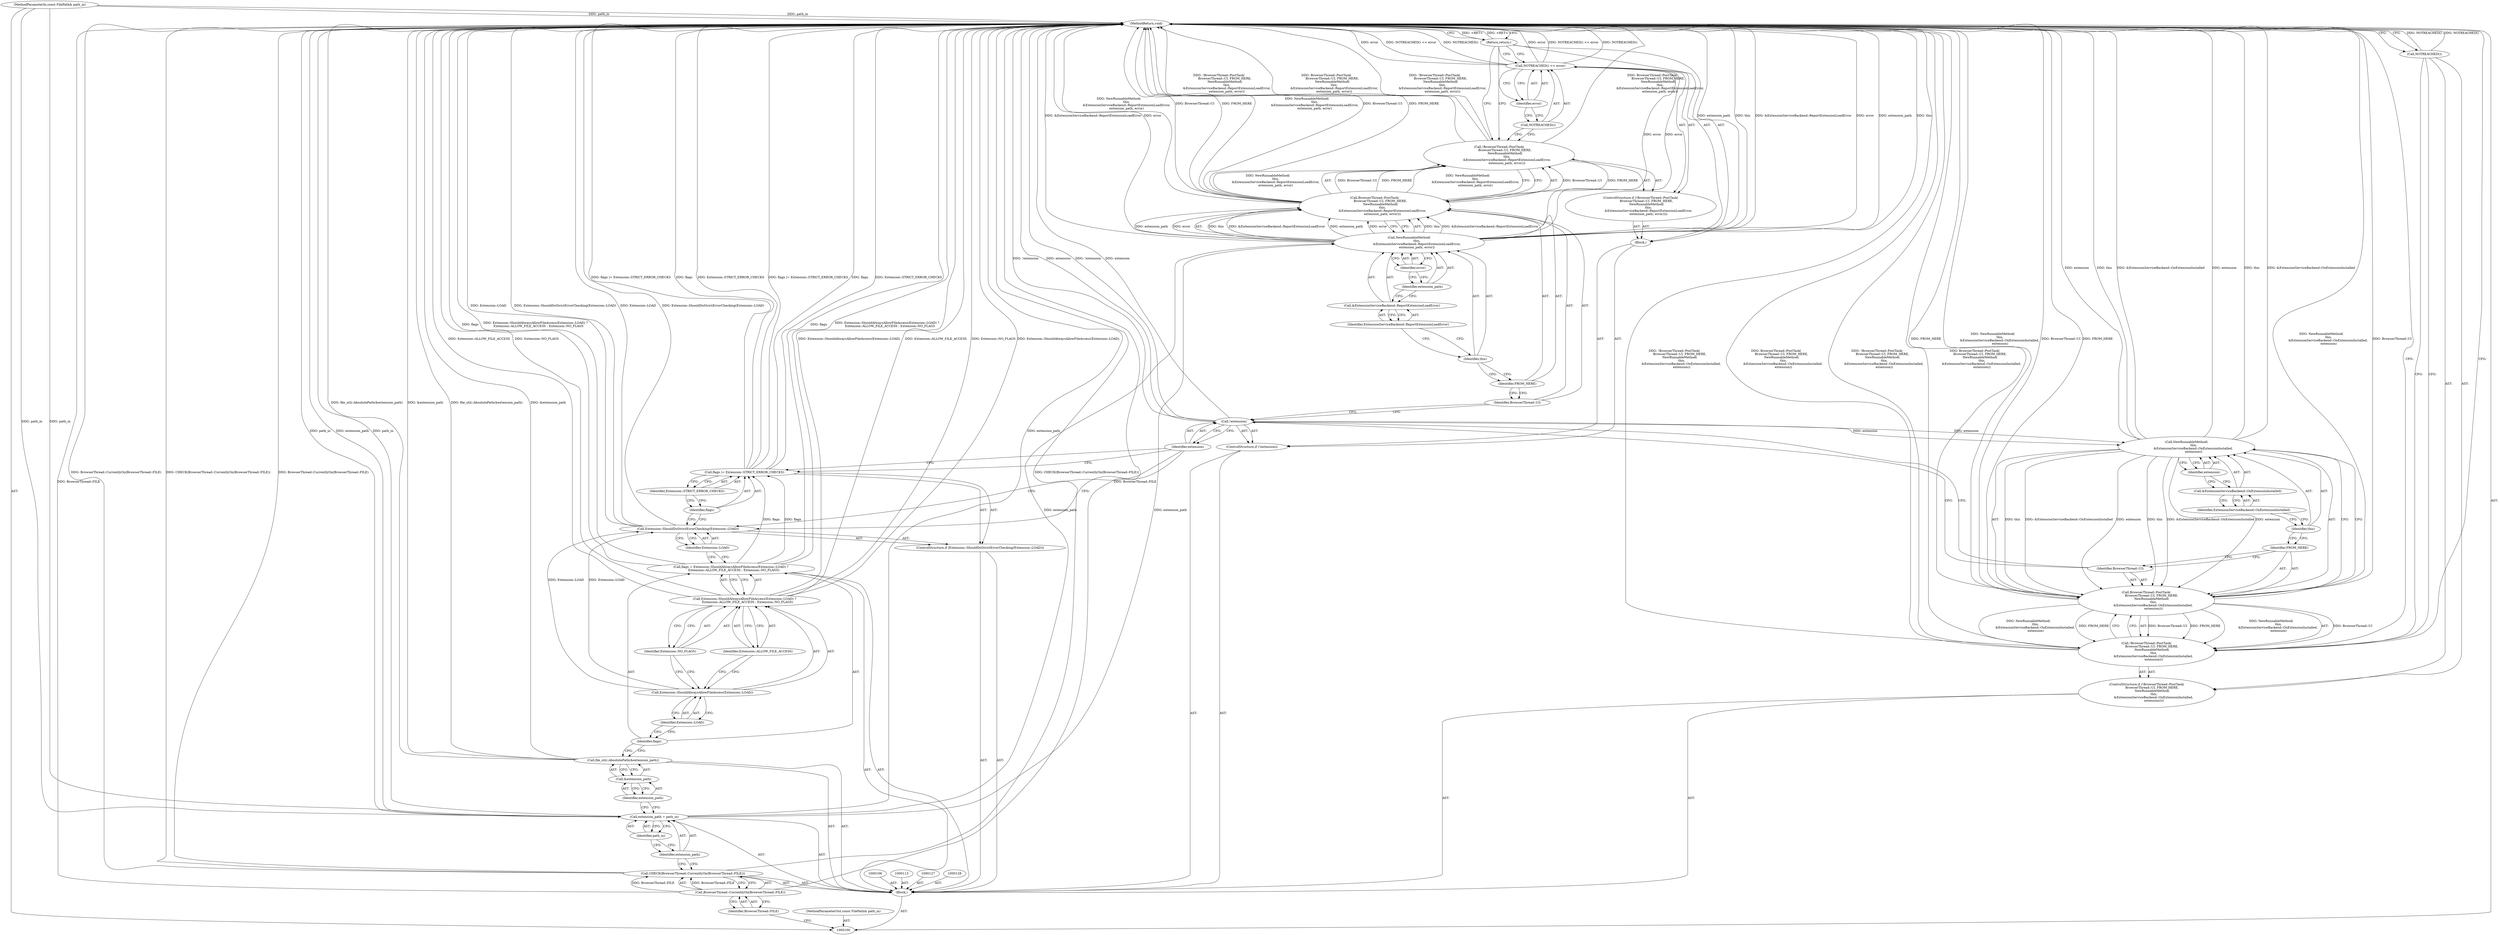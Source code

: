 digraph "1_Chrome_5fb88938e3210391f8c948f127fd96d9c2979119" {
"1000159" [label="(MethodReturn,void)"];
"1000101" [label="(MethodParameterIn,const FilePath& path_in)"];
"1000232" [label="(MethodParameterOut,const FilePath& path_in)"];
"1000102" [label="(Block,)"];
"1000126" [label="(Identifier,Extension::STRICT_ERROR_CHECKS)"];
"1000124" [label="(Call,flags |= Extension::STRICT_ERROR_CHECKS)"];
"1000125" [label="(Identifier,flags)"];
"1000132" [label="(Block,)"];
"1000129" [label="(ControlStructure,if (!extension))"];
"1000130" [label="(Call,!extension)"];
"1000131" [label="(Identifier,extension)"];
"1000133" [label="(ControlStructure,if (!BrowserThread::PostTask(\n            BrowserThread::UI, FROM_HERE,\n            NewRunnableMethod(\n                this,\n                &ExtensionServiceBackend::ReportExtensionLoadError,\n                extension_path, error))))"];
"1000134" [label="(Call,!BrowserThread::PostTask(\n            BrowserThread::UI, FROM_HERE,\n            NewRunnableMethod(\n                this,\n                &ExtensionServiceBackend::ReportExtensionLoadError,\n                extension_path, error)))"];
"1000135" [label="(Call,BrowserThread::PostTask(\n            BrowserThread::UI, FROM_HERE,\n            NewRunnableMethod(\n                this,\n                &ExtensionServiceBackend::ReportExtensionLoadError,\n                extension_path, error)))"];
"1000103" [label="(Call,CHECK(BrowserThread::CurrentlyOn(BrowserThread::FILE)))"];
"1000105" [label="(Identifier,BrowserThread::FILE)"];
"1000104" [label="(Call,BrowserThread::CurrentlyOn(BrowserThread::FILE))"];
"1000136" [label="(Identifier,BrowserThread::UI)"];
"1000137" [label="(Identifier,FROM_HERE)"];
"1000138" [label="(Call,NewRunnableMethod(\n                this,\n                &ExtensionServiceBackend::ReportExtensionLoadError,\n                extension_path, error))"];
"1000139" [label="(Identifier,this)"];
"1000140" [label="(Call,&ExtensionServiceBackend::ReportExtensionLoadError)"];
"1000141" [label="(Identifier,ExtensionServiceBackend::ReportExtensionLoadError)"];
"1000142" [label="(Identifier,extension_path)"];
"1000143" [label="(Identifier,error)"];
"1000146" [label="(Identifier,error)"];
"1000144" [label="(Call,NOTREACHED() << error)"];
"1000145" [label="(Call,NOTREACHED())"];
"1000147" [label="(Return,return;)"];
"1000148" [label="(ControlStructure,if (!BrowserThread::PostTask(\n           BrowserThread::UI, FROM_HERE,\n           NewRunnableMethod(\n               this,\n              &ExtensionServiceBackend::OnExtensionInstalled,\n               extension))))"];
"1000149" [label="(Call,!BrowserThread::PostTask(\n           BrowserThread::UI, FROM_HERE,\n           NewRunnableMethod(\n               this,\n              &ExtensionServiceBackend::OnExtensionInstalled,\n               extension)))"];
"1000150" [label="(Call,BrowserThread::PostTask(\n           BrowserThread::UI, FROM_HERE,\n           NewRunnableMethod(\n               this,\n              &ExtensionServiceBackend::OnExtensionInstalled,\n               extension)))"];
"1000151" [label="(Identifier,BrowserThread::UI)"];
"1000152" [label="(Identifier,FROM_HERE)"];
"1000153" [label="(Call,NewRunnableMethod(\n               this,\n              &ExtensionServiceBackend::OnExtensionInstalled,\n               extension))"];
"1000154" [label="(Identifier,this)"];
"1000155" [label="(Call,&ExtensionServiceBackend::OnExtensionInstalled)"];
"1000156" [label="(Identifier,ExtensionServiceBackend::OnExtensionInstalled)"];
"1000157" [label="(Identifier,extension)"];
"1000158" [label="(Call,NOTREACHED())"];
"1000107" [label="(Call,extension_path = path_in)"];
"1000108" [label="(Identifier,extension_path)"];
"1000109" [label="(Identifier,path_in)"];
"1000110" [label="(Call,file_util::AbsolutePath(&extension_path))"];
"1000111" [label="(Call,&extension_path)"];
"1000112" [label="(Identifier,extension_path)"];
"1000116" [label="(Call,Extension::ShouldAlwaysAllowFileAccess(Extension::LOAD) ?\n      Extension::ALLOW_FILE_ACCESS : Extension::NO_FLAGS)"];
"1000117" [label="(Call,Extension::ShouldAlwaysAllowFileAccess(Extension::LOAD))"];
"1000118" [label="(Identifier,Extension::LOAD)"];
"1000114" [label="(Call,flags = Extension::ShouldAlwaysAllowFileAccess(Extension::LOAD) ?\n      Extension::ALLOW_FILE_ACCESS : Extension::NO_FLAGS)"];
"1000115" [label="(Identifier,flags)"];
"1000120" [label="(Identifier,Extension::NO_FLAGS)"];
"1000119" [label="(Identifier,Extension::ALLOW_FILE_ACCESS)"];
"1000121" [label="(ControlStructure,if (Extension::ShouldDoStrictErrorChecking(Extension::LOAD)))"];
"1000123" [label="(Identifier,Extension::LOAD)"];
"1000122" [label="(Call,Extension::ShouldDoStrictErrorChecking(Extension::LOAD))"];
"1000159" -> "1000100"  [label="AST: "];
"1000159" -> "1000147"  [label="CFG: "];
"1000159" -> "1000158"  [label="CFG: "];
"1000159" -> "1000149"  [label="CFG: "];
"1000147" -> "1000159"  [label="DDG: <RET>"];
"1000116" -> "1000159"  [label="DDG: Extension::ShouldAlwaysAllowFileAccess(Extension::LOAD)"];
"1000116" -> "1000159"  [label="DDG: Extension::ALLOW_FILE_ACCESS"];
"1000116" -> "1000159"  [label="DDG: Extension::NO_FLAGS"];
"1000138" -> "1000159"  [label="DDG: extension_path"];
"1000138" -> "1000159"  [label="DDG: this"];
"1000138" -> "1000159"  [label="DDG: &ExtensionServiceBackend::ReportExtensionLoadError"];
"1000138" -> "1000159"  [label="DDG: error"];
"1000124" -> "1000159"  [label="DDG: flags"];
"1000124" -> "1000159"  [label="DDG: Extension::STRICT_ERROR_CHECKS"];
"1000124" -> "1000159"  [label="DDG: flags |= Extension::STRICT_ERROR_CHECKS"];
"1000107" -> "1000159"  [label="DDG: extension_path"];
"1000107" -> "1000159"  [label="DDG: path_in"];
"1000153" -> "1000159"  [label="DDG: extension"];
"1000153" -> "1000159"  [label="DDG: this"];
"1000153" -> "1000159"  [label="DDG: &ExtensionServiceBackend::OnExtensionInstalled"];
"1000103" -> "1000159"  [label="DDG: BrowserThread::CurrentlyOn(BrowserThread::FILE)"];
"1000103" -> "1000159"  [label="DDG: CHECK(BrowserThread::CurrentlyOn(BrowserThread::FILE))"];
"1000104" -> "1000159"  [label="DDG: BrowserThread::FILE"];
"1000114" -> "1000159"  [label="DDG: flags"];
"1000114" -> "1000159"  [label="DDG: Extension::ShouldAlwaysAllowFileAccess(Extension::LOAD) ?\n      Extension::ALLOW_FILE_ACCESS : Extension::NO_FLAGS"];
"1000149" -> "1000159"  [label="DDG: !BrowserThread::PostTask(\n           BrowserThread::UI, FROM_HERE,\n           NewRunnableMethod(\n               this,\n              &ExtensionServiceBackend::OnExtensionInstalled,\n               extension))"];
"1000149" -> "1000159"  [label="DDG: BrowserThread::PostTask(\n           BrowserThread::UI, FROM_HERE,\n           NewRunnableMethod(\n               this,\n              &ExtensionServiceBackend::OnExtensionInstalled,\n               extension))"];
"1000150" -> "1000159"  [label="DDG: NewRunnableMethod(\n               this,\n              &ExtensionServiceBackend::OnExtensionInstalled,\n               extension)"];
"1000150" -> "1000159"  [label="DDG: BrowserThread::UI"];
"1000150" -> "1000159"  [label="DDG: FROM_HERE"];
"1000135" -> "1000159"  [label="DDG: NewRunnableMethod(\n                this,\n                &ExtensionServiceBackend::ReportExtensionLoadError,\n                extension_path, error)"];
"1000135" -> "1000159"  [label="DDG: BrowserThread::UI"];
"1000135" -> "1000159"  [label="DDG: FROM_HERE"];
"1000144" -> "1000159"  [label="DDG: error"];
"1000144" -> "1000159"  [label="DDG: NOTREACHED() << error"];
"1000144" -> "1000159"  [label="DDG: NOTREACHED()"];
"1000130" -> "1000159"  [label="DDG: !extension"];
"1000130" -> "1000159"  [label="DDG: extension"];
"1000122" -> "1000159"  [label="DDG: Extension::LOAD"];
"1000122" -> "1000159"  [label="DDG: Extension::ShouldDoStrictErrorChecking(Extension::LOAD)"];
"1000134" -> "1000159"  [label="DDG: !BrowserThread::PostTask(\n            BrowserThread::UI, FROM_HERE,\n            NewRunnableMethod(\n                this,\n                &ExtensionServiceBackend::ReportExtensionLoadError,\n                extension_path, error))"];
"1000134" -> "1000159"  [label="DDG: BrowserThread::PostTask(\n            BrowserThread::UI, FROM_HERE,\n            NewRunnableMethod(\n                this,\n                &ExtensionServiceBackend::ReportExtensionLoadError,\n                extension_path, error))"];
"1000158" -> "1000159"  [label="DDG: NOTREACHED()"];
"1000101" -> "1000159"  [label="DDG: path_in"];
"1000110" -> "1000159"  [label="DDG: file_util::AbsolutePath(&extension_path)"];
"1000110" -> "1000159"  [label="DDG: &extension_path"];
"1000101" -> "1000100"  [label="AST: "];
"1000101" -> "1000159"  [label="DDG: path_in"];
"1000101" -> "1000107"  [label="DDG: path_in"];
"1000232" -> "1000100"  [label="AST: "];
"1000102" -> "1000100"  [label="AST: "];
"1000103" -> "1000102"  [label="AST: "];
"1000106" -> "1000102"  [label="AST: "];
"1000107" -> "1000102"  [label="AST: "];
"1000110" -> "1000102"  [label="AST: "];
"1000113" -> "1000102"  [label="AST: "];
"1000114" -> "1000102"  [label="AST: "];
"1000121" -> "1000102"  [label="AST: "];
"1000127" -> "1000102"  [label="AST: "];
"1000128" -> "1000102"  [label="AST: "];
"1000129" -> "1000102"  [label="AST: "];
"1000148" -> "1000102"  [label="AST: "];
"1000126" -> "1000124"  [label="AST: "];
"1000126" -> "1000125"  [label="CFG: "];
"1000124" -> "1000126"  [label="CFG: "];
"1000124" -> "1000121"  [label="AST: "];
"1000124" -> "1000126"  [label="CFG: "];
"1000125" -> "1000124"  [label="AST: "];
"1000126" -> "1000124"  [label="AST: "];
"1000131" -> "1000124"  [label="CFG: "];
"1000124" -> "1000159"  [label="DDG: flags"];
"1000124" -> "1000159"  [label="DDG: Extension::STRICT_ERROR_CHECKS"];
"1000124" -> "1000159"  [label="DDG: flags |= Extension::STRICT_ERROR_CHECKS"];
"1000114" -> "1000124"  [label="DDG: flags"];
"1000125" -> "1000124"  [label="AST: "];
"1000125" -> "1000122"  [label="CFG: "];
"1000126" -> "1000125"  [label="CFG: "];
"1000132" -> "1000129"  [label="AST: "];
"1000133" -> "1000132"  [label="AST: "];
"1000147" -> "1000132"  [label="AST: "];
"1000129" -> "1000102"  [label="AST: "];
"1000130" -> "1000129"  [label="AST: "];
"1000132" -> "1000129"  [label="AST: "];
"1000130" -> "1000129"  [label="AST: "];
"1000130" -> "1000131"  [label="CFG: "];
"1000131" -> "1000130"  [label="AST: "];
"1000136" -> "1000130"  [label="CFG: "];
"1000151" -> "1000130"  [label="CFG: "];
"1000130" -> "1000159"  [label="DDG: !extension"];
"1000130" -> "1000159"  [label="DDG: extension"];
"1000130" -> "1000153"  [label="DDG: extension"];
"1000131" -> "1000130"  [label="AST: "];
"1000131" -> "1000124"  [label="CFG: "];
"1000131" -> "1000122"  [label="CFG: "];
"1000130" -> "1000131"  [label="CFG: "];
"1000133" -> "1000132"  [label="AST: "];
"1000134" -> "1000133"  [label="AST: "];
"1000144" -> "1000133"  [label="AST: "];
"1000134" -> "1000133"  [label="AST: "];
"1000134" -> "1000135"  [label="CFG: "];
"1000135" -> "1000134"  [label="AST: "];
"1000145" -> "1000134"  [label="CFG: "];
"1000147" -> "1000134"  [label="CFG: "];
"1000134" -> "1000159"  [label="DDG: !BrowserThread::PostTask(\n            BrowserThread::UI, FROM_HERE,\n            NewRunnableMethod(\n                this,\n                &ExtensionServiceBackend::ReportExtensionLoadError,\n                extension_path, error))"];
"1000134" -> "1000159"  [label="DDG: BrowserThread::PostTask(\n            BrowserThread::UI, FROM_HERE,\n            NewRunnableMethod(\n                this,\n                &ExtensionServiceBackend::ReportExtensionLoadError,\n                extension_path, error))"];
"1000135" -> "1000134"  [label="DDG: BrowserThread::UI"];
"1000135" -> "1000134"  [label="DDG: FROM_HERE"];
"1000135" -> "1000134"  [label="DDG: NewRunnableMethod(\n                this,\n                &ExtensionServiceBackend::ReportExtensionLoadError,\n                extension_path, error)"];
"1000135" -> "1000134"  [label="AST: "];
"1000135" -> "1000138"  [label="CFG: "];
"1000136" -> "1000135"  [label="AST: "];
"1000137" -> "1000135"  [label="AST: "];
"1000138" -> "1000135"  [label="AST: "];
"1000134" -> "1000135"  [label="CFG: "];
"1000135" -> "1000159"  [label="DDG: NewRunnableMethod(\n                this,\n                &ExtensionServiceBackend::ReportExtensionLoadError,\n                extension_path, error)"];
"1000135" -> "1000159"  [label="DDG: BrowserThread::UI"];
"1000135" -> "1000159"  [label="DDG: FROM_HERE"];
"1000135" -> "1000134"  [label="DDG: BrowserThread::UI"];
"1000135" -> "1000134"  [label="DDG: FROM_HERE"];
"1000135" -> "1000134"  [label="DDG: NewRunnableMethod(\n                this,\n                &ExtensionServiceBackend::ReportExtensionLoadError,\n                extension_path, error)"];
"1000138" -> "1000135"  [label="DDG: this"];
"1000138" -> "1000135"  [label="DDG: &ExtensionServiceBackend::ReportExtensionLoadError"];
"1000138" -> "1000135"  [label="DDG: extension_path"];
"1000138" -> "1000135"  [label="DDG: error"];
"1000103" -> "1000102"  [label="AST: "];
"1000103" -> "1000104"  [label="CFG: "];
"1000104" -> "1000103"  [label="AST: "];
"1000108" -> "1000103"  [label="CFG: "];
"1000103" -> "1000159"  [label="DDG: BrowserThread::CurrentlyOn(BrowserThread::FILE)"];
"1000103" -> "1000159"  [label="DDG: CHECK(BrowserThread::CurrentlyOn(BrowserThread::FILE))"];
"1000104" -> "1000103"  [label="DDG: BrowserThread::FILE"];
"1000105" -> "1000104"  [label="AST: "];
"1000105" -> "1000100"  [label="CFG: "];
"1000104" -> "1000105"  [label="CFG: "];
"1000104" -> "1000103"  [label="AST: "];
"1000104" -> "1000105"  [label="CFG: "];
"1000105" -> "1000104"  [label="AST: "];
"1000103" -> "1000104"  [label="CFG: "];
"1000104" -> "1000159"  [label="DDG: BrowserThread::FILE"];
"1000104" -> "1000103"  [label="DDG: BrowserThread::FILE"];
"1000136" -> "1000135"  [label="AST: "];
"1000136" -> "1000130"  [label="CFG: "];
"1000137" -> "1000136"  [label="CFG: "];
"1000137" -> "1000135"  [label="AST: "];
"1000137" -> "1000136"  [label="CFG: "];
"1000139" -> "1000137"  [label="CFG: "];
"1000138" -> "1000135"  [label="AST: "];
"1000138" -> "1000143"  [label="CFG: "];
"1000139" -> "1000138"  [label="AST: "];
"1000140" -> "1000138"  [label="AST: "];
"1000142" -> "1000138"  [label="AST: "];
"1000143" -> "1000138"  [label="AST: "];
"1000135" -> "1000138"  [label="CFG: "];
"1000138" -> "1000159"  [label="DDG: extension_path"];
"1000138" -> "1000159"  [label="DDG: this"];
"1000138" -> "1000159"  [label="DDG: &ExtensionServiceBackend::ReportExtensionLoadError"];
"1000138" -> "1000159"  [label="DDG: error"];
"1000138" -> "1000135"  [label="DDG: this"];
"1000138" -> "1000135"  [label="DDG: &ExtensionServiceBackend::ReportExtensionLoadError"];
"1000138" -> "1000135"  [label="DDG: extension_path"];
"1000138" -> "1000135"  [label="DDG: error"];
"1000107" -> "1000138"  [label="DDG: extension_path"];
"1000138" -> "1000144"  [label="DDG: error"];
"1000139" -> "1000138"  [label="AST: "];
"1000139" -> "1000137"  [label="CFG: "];
"1000141" -> "1000139"  [label="CFG: "];
"1000140" -> "1000138"  [label="AST: "];
"1000140" -> "1000141"  [label="CFG: "];
"1000141" -> "1000140"  [label="AST: "];
"1000142" -> "1000140"  [label="CFG: "];
"1000141" -> "1000140"  [label="AST: "];
"1000141" -> "1000139"  [label="CFG: "];
"1000140" -> "1000141"  [label="CFG: "];
"1000142" -> "1000138"  [label="AST: "];
"1000142" -> "1000140"  [label="CFG: "];
"1000143" -> "1000142"  [label="CFG: "];
"1000143" -> "1000138"  [label="AST: "];
"1000143" -> "1000142"  [label="CFG: "];
"1000138" -> "1000143"  [label="CFG: "];
"1000146" -> "1000144"  [label="AST: "];
"1000146" -> "1000145"  [label="CFG: "];
"1000144" -> "1000146"  [label="CFG: "];
"1000144" -> "1000133"  [label="AST: "];
"1000144" -> "1000146"  [label="CFG: "];
"1000145" -> "1000144"  [label="AST: "];
"1000146" -> "1000144"  [label="AST: "];
"1000147" -> "1000144"  [label="CFG: "];
"1000144" -> "1000159"  [label="DDG: error"];
"1000144" -> "1000159"  [label="DDG: NOTREACHED() << error"];
"1000144" -> "1000159"  [label="DDG: NOTREACHED()"];
"1000138" -> "1000144"  [label="DDG: error"];
"1000145" -> "1000144"  [label="AST: "];
"1000145" -> "1000134"  [label="CFG: "];
"1000146" -> "1000145"  [label="CFG: "];
"1000147" -> "1000132"  [label="AST: "];
"1000147" -> "1000144"  [label="CFG: "];
"1000147" -> "1000134"  [label="CFG: "];
"1000159" -> "1000147"  [label="CFG: "];
"1000147" -> "1000159"  [label="DDG: <RET>"];
"1000148" -> "1000102"  [label="AST: "];
"1000149" -> "1000148"  [label="AST: "];
"1000158" -> "1000148"  [label="AST: "];
"1000149" -> "1000148"  [label="AST: "];
"1000149" -> "1000150"  [label="CFG: "];
"1000150" -> "1000149"  [label="AST: "];
"1000158" -> "1000149"  [label="CFG: "];
"1000159" -> "1000149"  [label="CFG: "];
"1000149" -> "1000159"  [label="DDG: !BrowserThread::PostTask(\n           BrowserThread::UI, FROM_HERE,\n           NewRunnableMethod(\n               this,\n              &ExtensionServiceBackend::OnExtensionInstalled,\n               extension))"];
"1000149" -> "1000159"  [label="DDG: BrowserThread::PostTask(\n           BrowserThread::UI, FROM_HERE,\n           NewRunnableMethod(\n               this,\n              &ExtensionServiceBackend::OnExtensionInstalled,\n               extension))"];
"1000150" -> "1000149"  [label="DDG: BrowserThread::UI"];
"1000150" -> "1000149"  [label="DDG: FROM_HERE"];
"1000150" -> "1000149"  [label="DDG: NewRunnableMethod(\n               this,\n              &ExtensionServiceBackend::OnExtensionInstalled,\n               extension)"];
"1000150" -> "1000149"  [label="AST: "];
"1000150" -> "1000153"  [label="CFG: "];
"1000151" -> "1000150"  [label="AST: "];
"1000152" -> "1000150"  [label="AST: "];
"1000153" -> "1000150"  [label="AST: "];
"1000149" -> "1000150"  [label="CFG: "];
"1000150" -> "1000159"  [label="DDG: NewRunnableMethod(\n               this,\n              &ExtensionServiceBackend::OnExtensionInstalled,\n               extension)"];
"1000150" -> "1000159"  [label="DDG: BrowserThread::UI"];
"1000150" -> "1000159"  [label="DDG: FROM_HERE"];
"1000150" -> "1000149"  [label="DDG: BrowserThread::UI"];
"1000150" -> "1000149"  [label="DDG: FROM_HERE"];
"1000150" -> "1000149"  [label="DDG: NewRunnableMethod(\n               this,\n              &ExtensionServiceBackend::OnExtensionInstalled,\n               extension)"];
"1000153" -> "1000150"  [label="DDG: this"];
"1000153" -> "1000150"  [label="DDG: &ExtensionServiceBackend::OnExtensionInstalled"];
"1000153" -> "1000150"  [label="DDG: extension"];
"1000151" -> "1000150"  [label="AST: "];
"1000151" -> "1000130"  [label="CFG: "];
"1000152" -> "1000151"  [label="CFG: "];
"1000152" -> "1000150"  [label="AST: "];
"1000152" -> "1000151"  [label="CFG: "];
"1000154" -> "1000152"  [label="CFG: "];
"1000153" -> "1000150"  [label="AST: "];
"1000153" -> "1000157"  [label="CFG: "];
"1000154" -> "1000153"  [label="AST: "];
"1000155" -> "1000153"  [label="AST: "];
"1000157" -> "1000153"  [label="AST: "];
"1000150" -> "1000153"  [label="CFG: "];
"1000153" -> "1000159"  [label="DDG: extension"];
"1000153" -> "1000159"  [label="DDG: this"];
"1000153" -> "1000159"  [label="DDG: &ExtensionServiceBackend::OnExtensionInstalled"];
"1000153" -> "1000150"  [label="DDG: this"];
"1000153" -> "1000150"  [label="DDG: &ExtensionServiceBackend::OnExtensionInstalled"];
"1000153" -> "1000150"  [label="DDG: extension"];
"1000130" -> "1000153"  [label="DDG: extension"];
"1000154" -> "1000153"  [label="AST: "];
"1000154" -> "1000152"  [label="CFG: "];
"1000156" -> "1000154"  [label="CFG: "];
"1000155" -> "1000153"  [label="AST: "];
"1000155" -> "1000156"  [label="CFG: "];
"1000156" -> "1000155"  [label="AST: "];
"1000157" -> "1000155"  [label="CFG: "];
"1000156" -> "1000155"  [label="AST: "];
"1000156" -> "1000154"  [label="CFG: "];
"1000155" -> "1000156"  [label="CFG: "];
"1000157" -> "1000153"  [label="AST: "];
"1000157" -> "1000155"  [label="CFG: "];
"1000153" -> "1000157"  [label="CFG: "];
"1000158" -> "1000148"  [label="AST: "];
"1000158" -> "1000149"  [label="CFG: "];
"1000159" -> "1000158"  [label="CFG: "];
"1000158" -> "1000159"  [label="DDG: NOTREACHED()"];
"1000107" -> "1000102"  [label="AST: "];
"1000107" -> "1000109"  [label="CFG: "];
"1000108" -> "1000107"  [label="AST: "];
"1000109" -> "1000107"  [label="AST: "];
"1000112" -> "1000107"  [label="CFG: "];
"1000107" -> "1000159"  [label="DDG: extension_path"];
"1000107" -> "1000159"  [label="DDG: path_in"];
"1000101" -> "1000107"  [label="DDG: path_in"];
"1000107" -> "1000138"  [label="DDG: extension_path"];
"1000108" -> "1000107"  [label="AST: "];
"1000108" -> "1000103"  [label="CFG: "];
"1000109" -> "1000108"  [label="CFG: "];
"1000109" -> "1000107"  [label="AST: "];
"1000109" -> "1000108"  [label="CFG: "];
"1000107" -> "1000109"  [label="CFG: "];
"1000110" -> "1000102"  [label="AST: "];
"1000110" -> "1000111"  [label="CFG: "];
"1000111" -> "1000110"  [label="AST: "];
"1000115" -> "1000110"  [label="CFG: "];
"1000110" -> "1000159"  [label="DDG: file_util::AbsolutePath(&extension_path)"];
"1000110" -> "1000159"  [label="DDG: &extension_path"];
"1000111" -> "1000110"  [label="AST: "];
"1000111" -> "1000112"  [label="CFG: "];
"1000112" -> "1000111"  [label="AST: "];
"1000110" -> "1000111"  [label="CFG: "];
"1000112" -> "1000111"  [label="AST: "];
"1000112" -> "1000107"  [label="CFG: "];
"1000111" -> "1000112"  [label="CFG: "];
"1000116" -> "1000114"  [label="AST: "];
"1000116" -> "1000119"  [label="CFG: "];
"1000116" -> "1000120"  [label="CFG: "];
"1000117" -> "1000116"  [label="AST: "];
"1000119" -> "1000116"  [label="AST: "];
"1000120" -> "1000116"  [label="AST: "];
"1000114" -> "1000116"  [label="CFG: "];
"1000116" -> "1000159"  [label="DDG: Extension::ShouldAlwaysAllowFileAccess(Extension::LOAD)"];
"1000116" -> "1000159"  [label="DDG: Extension::ALLOW_FILE_ACCESS"];
"1000116" -> "1000159"  [label="DDG: Extension::NO_FLAGS"];
"1000117" -> "1000116"  [label="AST: "];
"1000117" -> "1000118"  [label="CFG: "];
"1000118" -> "1000117"  [label="AST: "];
"1000119" -> "1000117"  [label="CFG: "];
"1000120" -> "1000117"  [label="CFG: "];
"1000117" -> "1000122"  [label="DDG: Extension::LOAD"];
"1000118" -> "1000117"  [label="AST: "];
"1000118" -> "1000115"  [label="CFG: "];
"1000117" -> "1000118"  [label="CFG: "];
"1000114" -> "1000102"  [label="AST: "];
"1000114" -> "1000116"  [label="CFG: "];
"1000115" -> "1000114"  [label="AST: "];
"1000116" -> "1000114"  [label="AST: "];
"1000123" -> "1000114"  [label="CFG: "];
"1000114" -> "1000159"  [label="DDG: flags"];
"1000114" -> "1000159"  [label="DDG: Extension::ShouldAlwaysAllowFileAccess(Extension::LOAD) ?\n      Extension::ALLOW_FILE_ACCESS : Extension::NO_FLAGS"];
"1000114" -> "1000124"  [label="DDG: flags"];
"1000115" -> "1000114"  [label="AST: "];
"1000115" -> "1000110"  [label="CFG: "];
"1000118" -> "1000115"  [label="CFG: "];
"1000120" -> "1000116"  [label="AST: "];
"1000120" -> "1000117"  [label="CFG: "];
"1000116" -> "1000120"  [label="CFG: "];
"1000119" -> "1000116"  [label="AST: "];
"1000119" -> "1000117"  [label="CFG: "];
"1000116" -> "1000119"  [label="CFG: "];
"1000121" -> "1000102"  [label="AST: "];
"1000122" -> "1000121"  [label="AST: "];
"1000124" -> "1000121"  [label="AST: "];
"1000123" -> "1000122"  [label="AST: "];
"1000123" -> "1000114"  [label="CFG: "];
"1000122" -> "1000123"  [label="CFG: "];
"1000122" -> "1000121"  [label="AST: "];
"1000122" -> "1000123"  [label="CFG: "];
"1000123" -> "1000122"  [label="AST: "];
"1000125" -> "1000122"  [label="CFG: "];
"1000131" -> "1000122"  [label="CFG: "];
"1000122" -> "1000159"  [label="DDG: Extension::LOAD"];
"1000122" -> "1000159"  [label="DDG: Extension::ShouldDoStrictErrorChecking(Extension::LOAD)"];
"1000117" -> "1000122"  [label="DDG: Extension::LOAD"];
}

